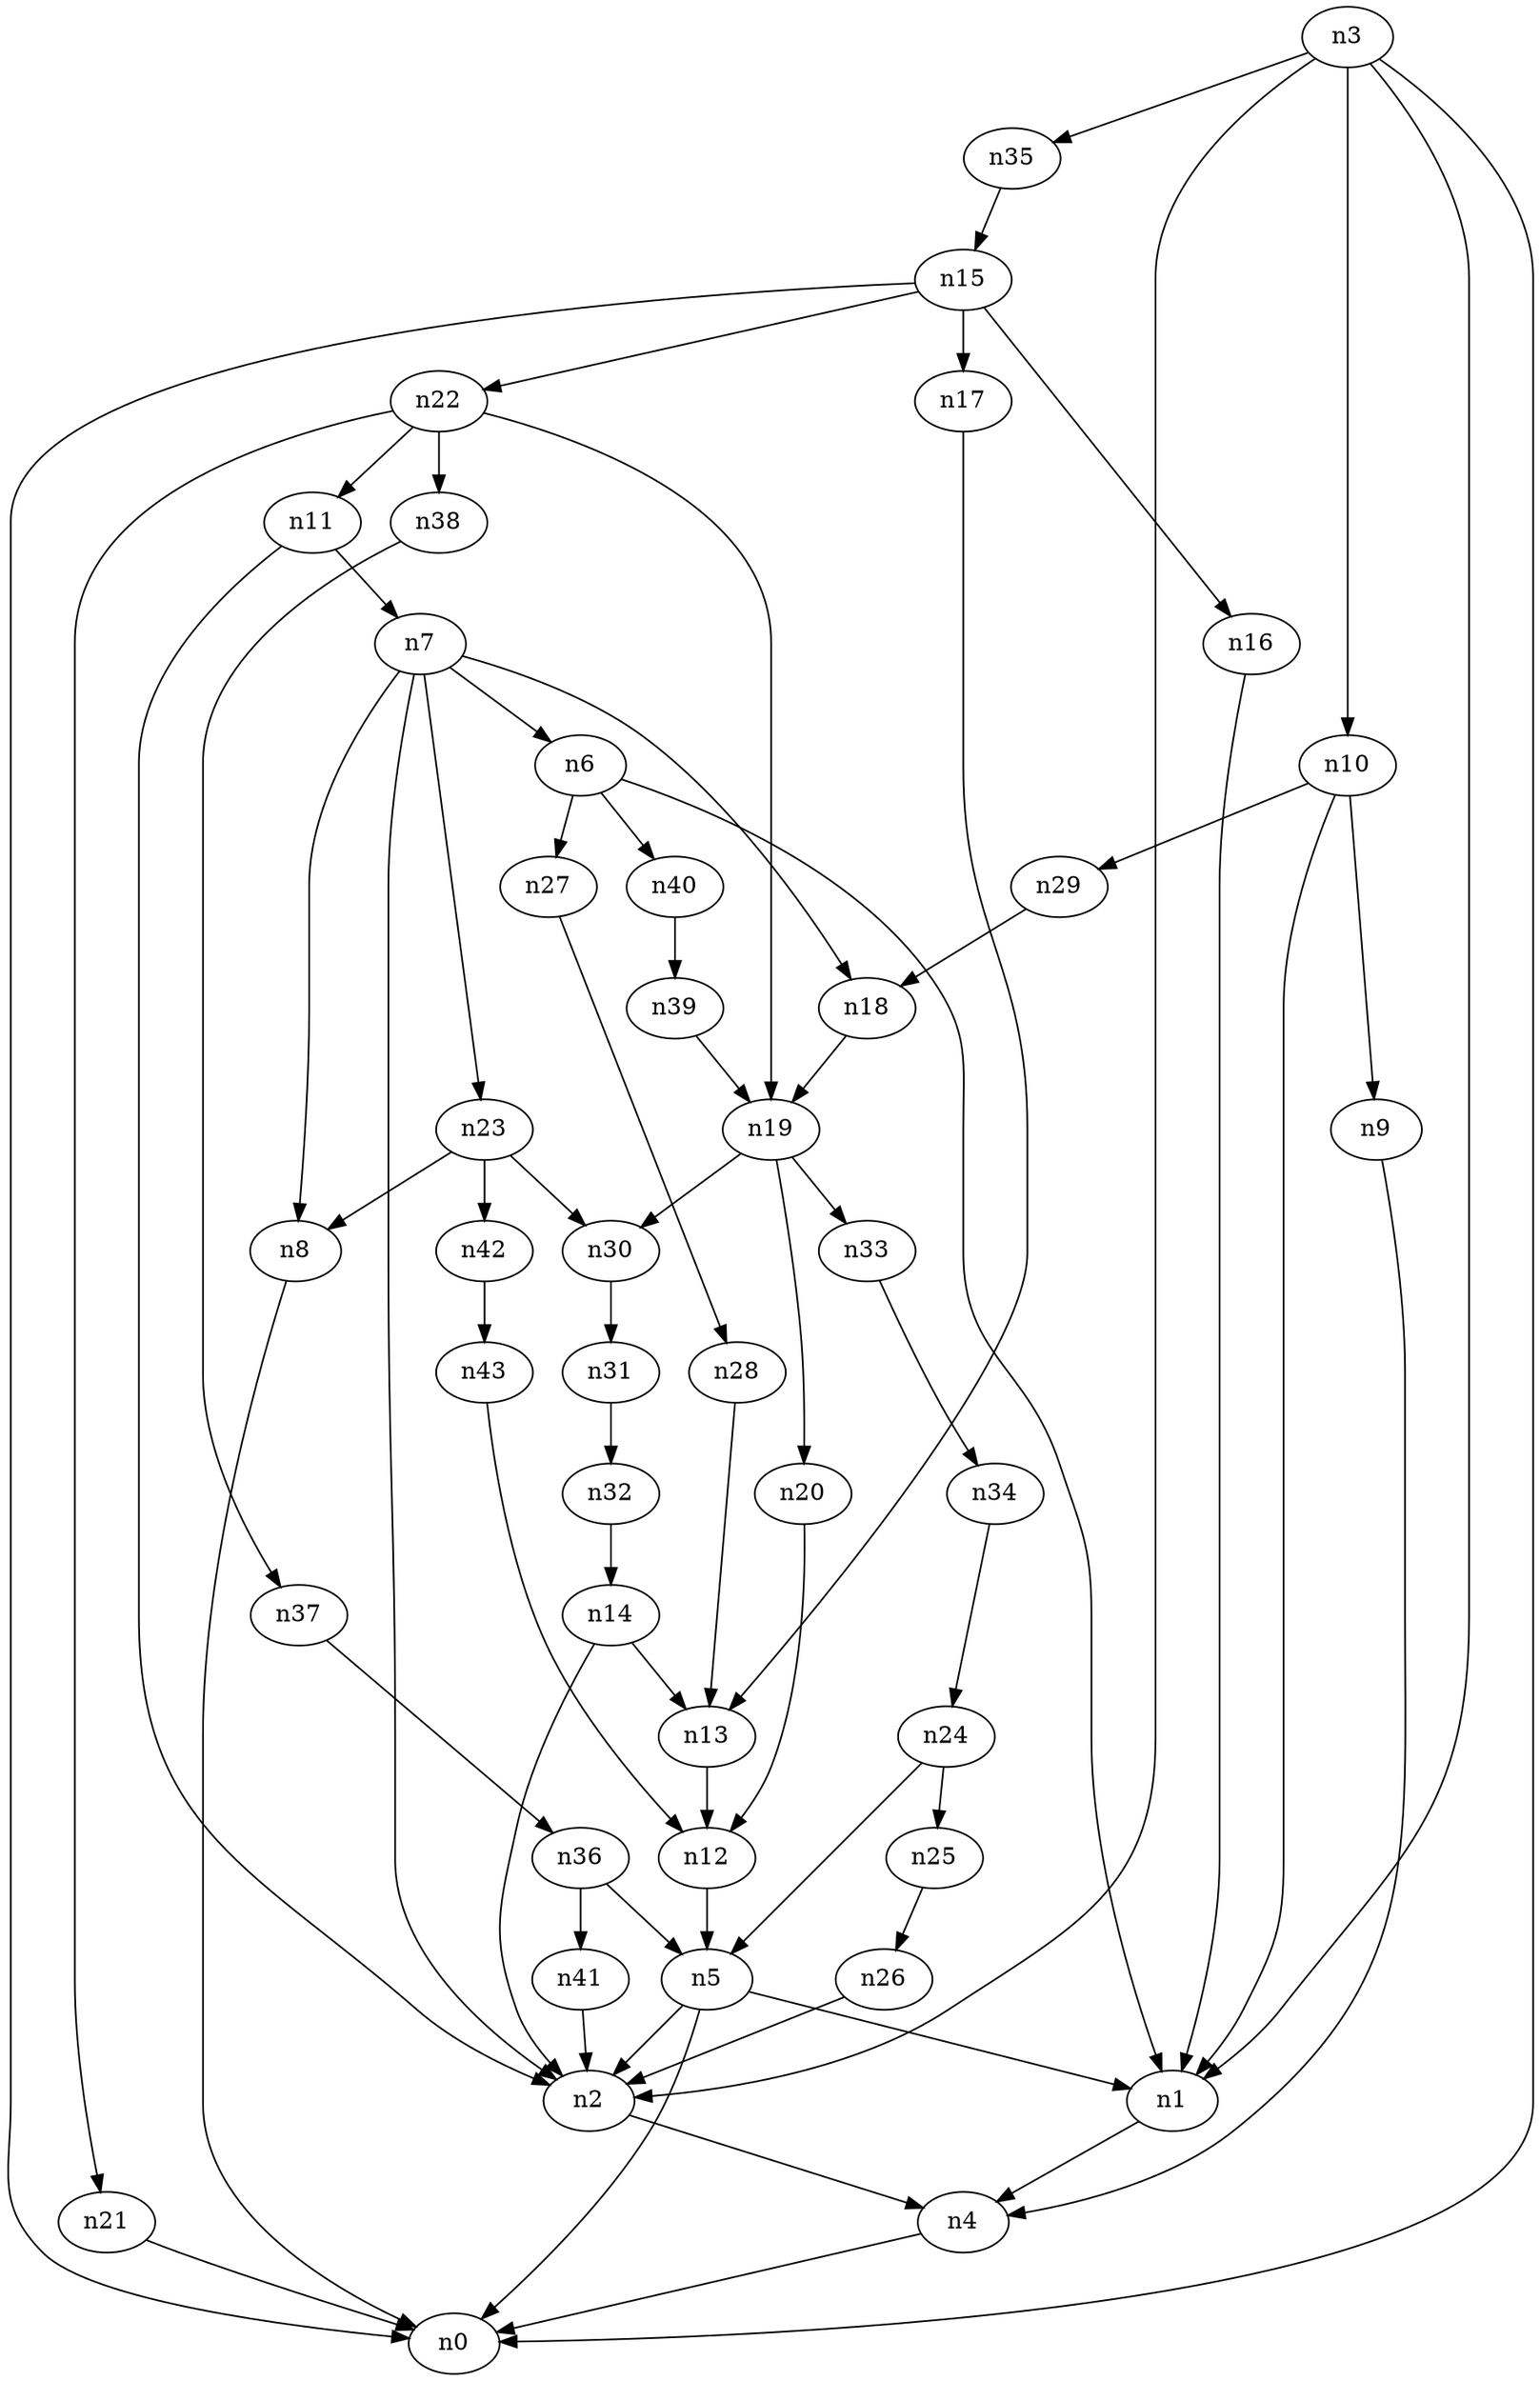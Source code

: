 digraph G {
	n1 -> n4	 [_graphml_id=e4];
	n2 -> n4	 [_graphml_id=e7];
	n3 -> n0	 [_graphml_id=e0];
	n3 -> n1	 [_graphml_id=e3];
	n3 -> n2	 [_graphml_id=e6];
	n3 -> n10	 [_graphml_id=e28];
	n3 -> n35	 [_graphml_id=e56];
	n4 -> n0	 [_graphml_id=e1];
	n5 -> n0	 [_graphml_id=e2];
	n5 -> n1	 [_graphml_id=e5];
	n5 -> n2	 [_graphml_id=e8];
	n6 -> n1	 [_graphml_id=e9];
	n6 -> n27	 [_graphml_id=e42];
	n6 -> n40	 [_graphml_id=e64];
	n7 -> n2	 [_graphml_id=e18];
	n7 -> n6	 [_graphml_id=e10];
	n7 -> n8	 [_graphml_id=e11];
	n7 -> n18	 [_graphml_id=e29];
	n7 -> n23	 [_graphml_id=e37];
	n8 -> n0	 [_graphml_id=e12];
	n9 -> n4	 [_graphml_id=e13];
	n10 -> n1	 [_graphml_id=e15];
	n10 -> n9	 [_graphml_id=e14];
	n10 -> n29	 [_graphml_id=e45];
	n11 -> n2	 [_graphml_id=e16];
	n11 -> n7	 [_graphml_id=e17];
	n12 -> n5	 [_graphml_id=e19];
	n13 -> n12	 [_graphml_id=e20];
	n14 -> n2	 [_graphml_id=e22];
	n14 -> n13	 [_graphml_id=e21];
	n15 -> n0	 [_graphml_id=e23];
	n15 -> n16	 [_graphml_id=e24];
	n15 -> n17	 [_graphml_id=e26];
	n15 -> n22	 [_graphml_id=e35];
	n16 -> n1	 [_graphml_id=e25];
	n17 -> n13	 [_graphml_id=e27];
	n18 -> n19	 [_graphml_id=e30];
	n19 -> n20	 [_graphml_id=e31];
	n19 -> n30	 [_graphml_id=e48];
	n19 -> n33	 [_graphml_id=e52];
	n20 -> n12	 [_graphml_id=e32];
	n21 -> n0	 [_graphml_id=e33];
	n22 -> n11	 [_graphml_id=e67];
	n22 -> n19	 [_graphml_id=e47];
	n22 -> n21	 [_graphml_id=e34];
	n22 -> n38	 [_graphml_id=e61];
	n23 -> n8	 [_graphml_id=e36];
	n23 -> n30	 [_graphml_id=e57];
	n23 -> n42	 [_graphml_id=e68];
	n24 -> n5	 [_graphml_id=e38];
	n24 -> n25	 [_graphml_id=e39];
	n25 -> n26	 [_graphml_id=e40];
	n26 -> n2	 [_graphml_id=e41];
	n27 -> n28	 [_graphml_id=e43];
	n28 -> n13	 [_graphml_id=e44];
	n29 -> n18	 [_graphml_id=e46];
	n30 -> n31	 [_graphml_id=e49];
	n31 -> n32	 [_graphml_id=e50];
	n32 -> n14	 [_graphml_id=e51];
	n33 -> n34	 [_graphml_id=e53];
	n34 -> n24	 [_graphml_id=e54];
	n35 -> n15	 [_graphml_id=e55];
	n36 -> n5	 [_graphml_id=e58];
	n36 -> n41	 [_graphml_id=e65];
	n37 -> n36	 [_graphml_id=e59];
	n38 -> n37	 [_graphml_id=e60];
	n39 -> n19	 [_graphml_id=e62];
	n40 -> n39	 [_graphml_id=e63];
	n41 -> n2	 [_graphml_id=e66];
	n42 -> n43	 [_graphml_id=e69];
	n43 -> n12	 [_graphml_id=e70];
}
